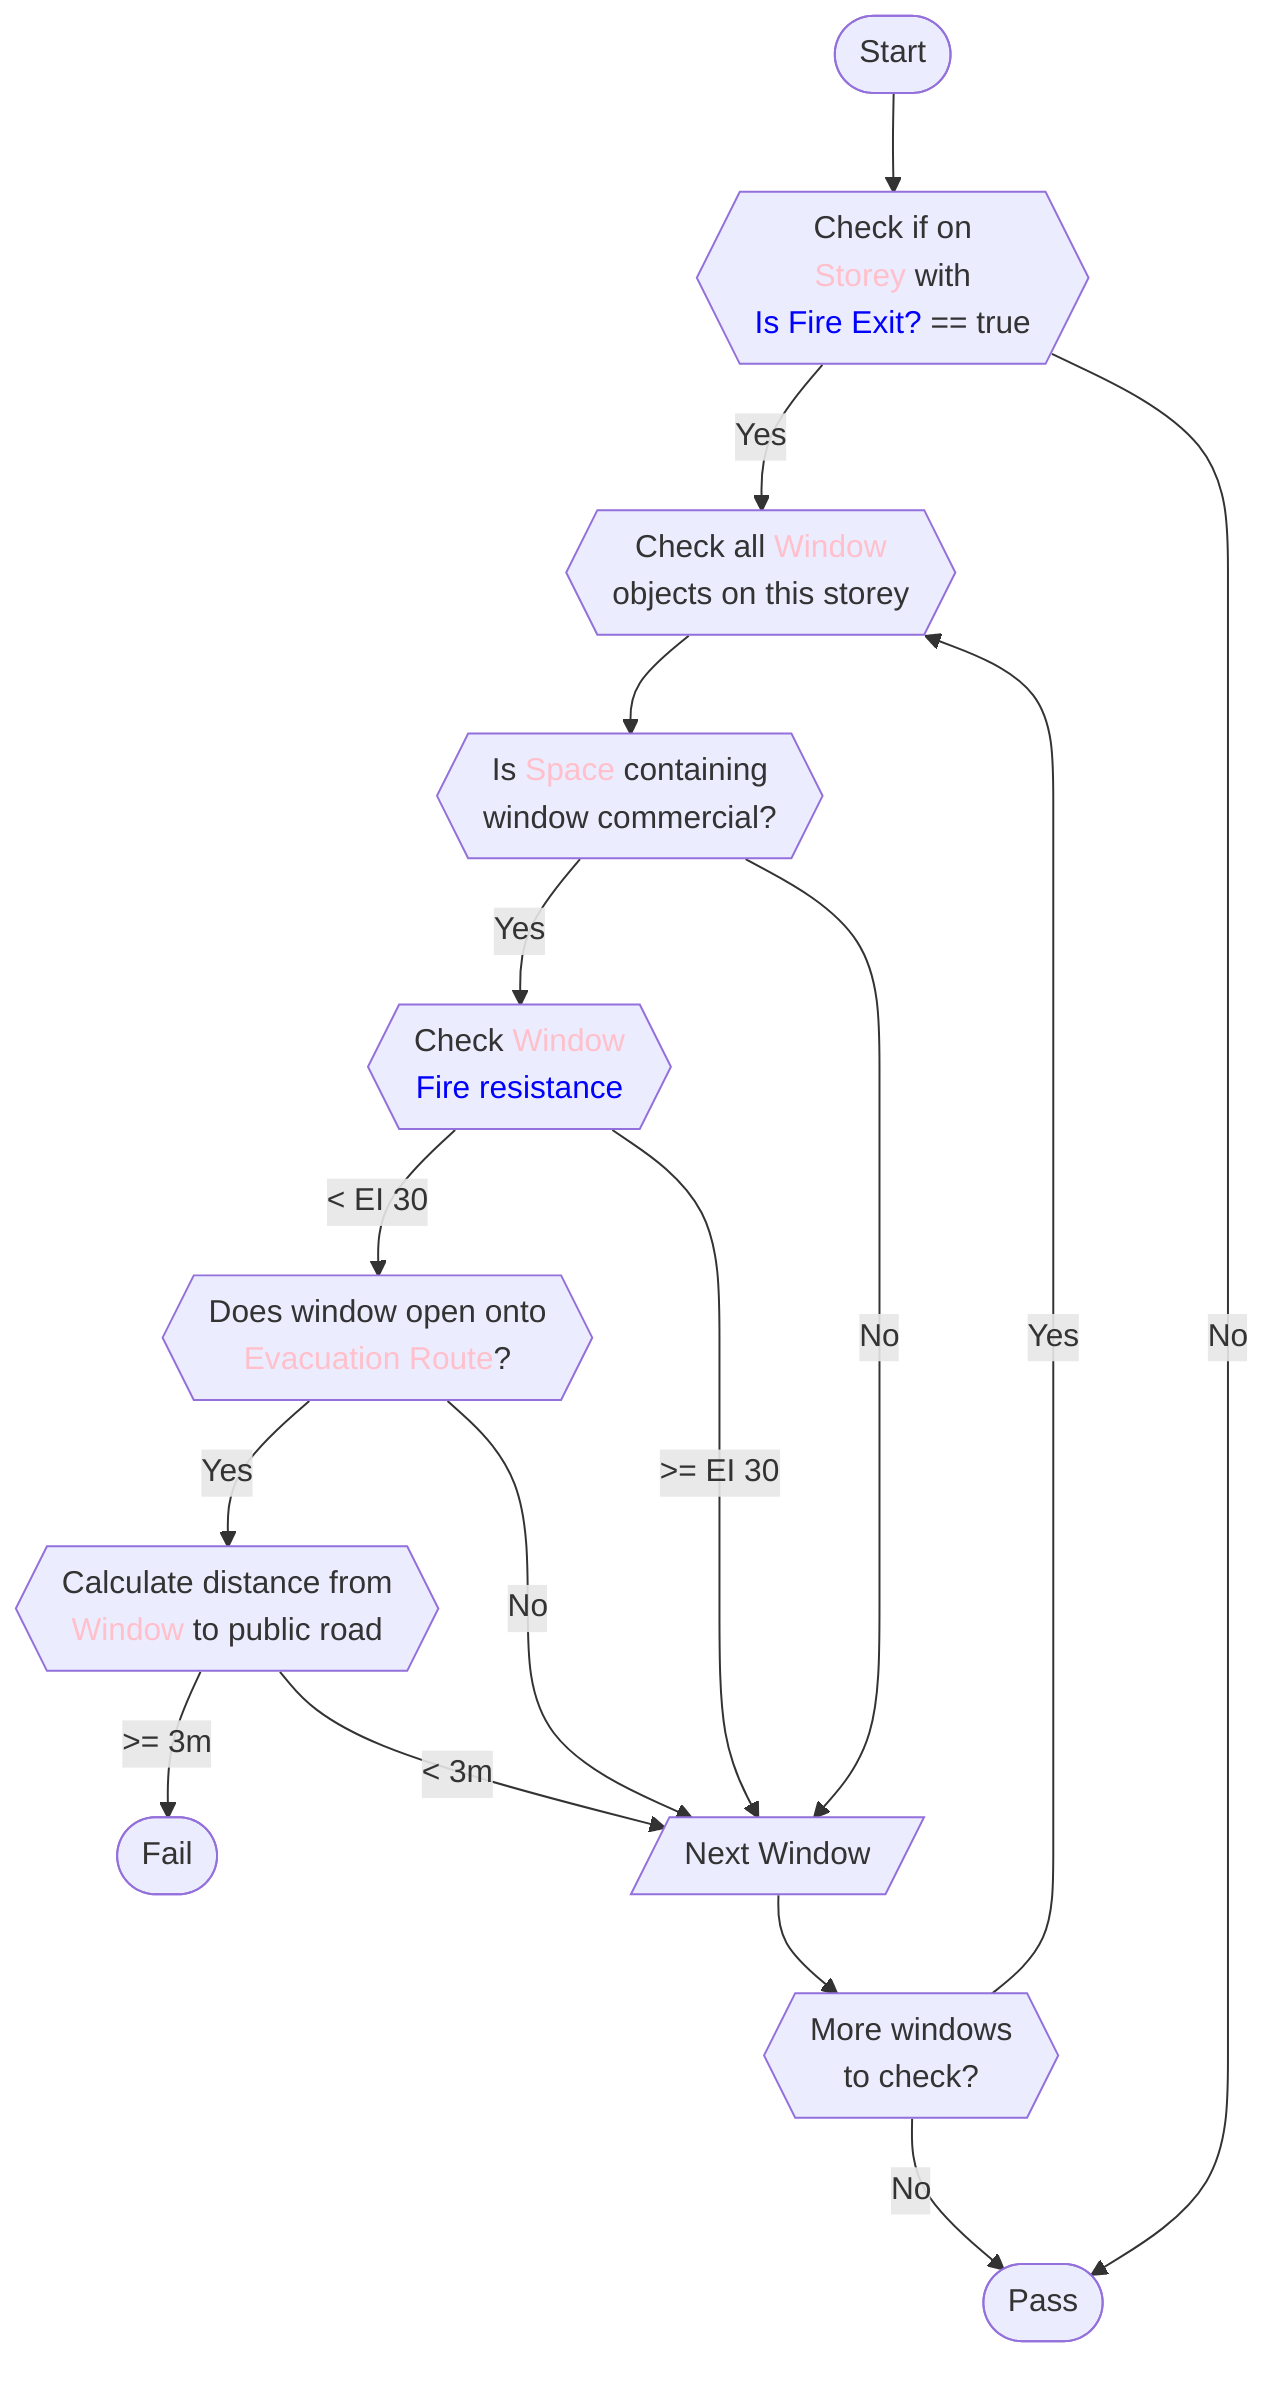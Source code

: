 graph TD
    start([Start]) --> check_evacuation_level{{"Check if on<br/><font color='pink'>Storey</font> with<br/><font color='blue'>Is Fire Exit?</font> == true"}}
    check_evacuation_level -->|Yes| check_windows{{"Check all <font color='pink'>Window</font><br/>objects on this storey"}}
    check_evacuation_level -->|No| pass([Pass])
    check_windows --> check_commercial{{"Is <font color='pink'>Space</font> containing<br/>window commercial?"}}
    check_commercial -->|Yes| check_fire_resistance{{"Check <font color='pink'>Window</font><br/><font color='blue'>Fire resistance</font>"}}
    check_commercial -->|No| next_window[/"Next Window"/]
    check_fire_resistance -->|"< EI 30"| check_evacuation_route{{"Does window open onto<br/><font color='pink'>Evacuation Route</font>?"}}
    check_fire_resistance -->|">= EI 30"| next_window
    check_evacuation_route -->|Yes| check_distance{{"Calculate distance from<br/><font color='pink'>Window</font> to public road"}}
    check_evacuation_route -->|No| next_window
    check_distance -->|">= 3m"| fail([Fail])
    check_distance -->|"< 3m"| next_window
    next_window --> check_more_windows{{"More windows<br/>to check?"}}
    check_more_windows -->|Yes| check_windows
    check_more_windows -->|No| pass